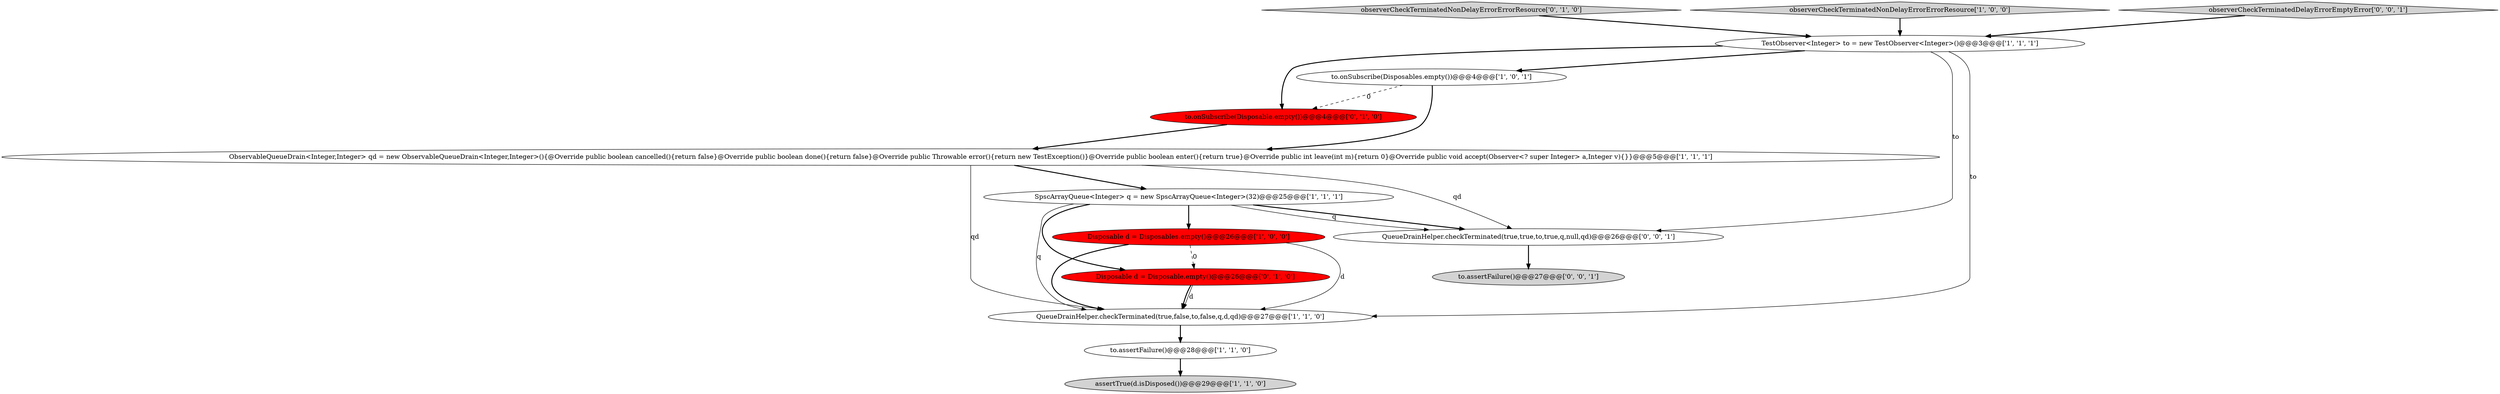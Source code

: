 digraph {
4 [style = filled, label = "TestObserver<Integer> to = new TestObserver<Integer>()@@@3@@@['1', '1', '1']", fillcolor = white, shape = ellipse image = "AAA0AAABBB1BBB"];
6 [style = filled, label = "to.assertFailure()@@@28@@@['1', '1', '0']", fillcolor = white, shape = ellipse image = "AAA0AAABBB1BBB"];
2 [style = filled, label = "to.onSubscribe(Disposables.empty())@@@4@@@['1', '0', '1']", fillcolor = white, shape = ellipse image = "AAA0AAABBB1BBB"];
8 [style = filled, label = "Disposable d = Disposables.empty()@@@26@@@['1', '0', '0']", fillcolor = red, shape = ellipse image = "AAA1AAABBB1BBB"];
12 [style = filled, label = "to.assertFailure()@@@27@@@['0', '0', '1']", fillcolor = lightgray, shape = ellipse image = "AAA0AAABBB3BBB"];
13 [style = filled, label = "QueueDrainHelper.checkTerminated(true,true,to,true,q,null,qd)@@@26@@@['0', '0', '1']", fillcolor = white, shape = ellipse image = "AAA0AAABBB3BBB"];
11 [style = filled, label = "observerCheckTerminatedNonDelayErrorErrorResource['0', '1', '0']", fillcolor = lightgray, shape = diamond image = "AAA0AAABBB2BBB"];
1 [style = filled, label = "SpscArrayQueue<Integer> q = new SpscArrayQueue<Integer>(32)@@@25@@@['1', '1', '1']", fillcolor = white, shape = ellipse image = "AAA0AAABBB1BBB"];
3 [style = filled, label = "observerCheckTerminatedNonDelayErrorErrorResource['1', '0', '0']", fillcolor = lightgray, shape = diamond image = "AAA0AAABBB1BBB"];
5 [style = filled, label = "assertTrue(d.isDisposed())@@@29@@@['1', '1', '0']", fillcolor = lightgray, shape = ellipse image = "AAA0AAABBB1BBB"];
14 [style = filled, label = "observerCheckTerminatedDelayErrorEmptyError['0', '0', '1']", fillcolor = lightgray, shape = diamond image = "AAA0AAABBB3BBB"];
9 [style = filled, label = "to.onSubscribe(Disposable.empty())@@@4@@@['0', '1', '0']", fillcolor = red, shape = ellipse image = "AAA1AAABBB2BBB"];
0 [style = filled, label = "ObservableQueueDrain<Integer,Integer> qd = new ObservableQueueDrain<Integer,Integer>(){@Override public boolean cancelled(){return false}@Override public boolean done(){return false}@Override public Throwable error(){return new TestException()}@Override public boolean enter(){return true}@Override public int leave(int m){return 0}@Override public void accept(Observer<? super Integer> a,Integer v){}}@@@5@@@['1', '1', '1']", fillcolor = white, shape = ellipse image = "AAA0AAABBB1BBB"];
7 [style = filled, label = "QueueDrainHelper.checkTerminated(true,false,to,false,q,d,qd)@@@27@@@['1', '1', '0']", fillcolor = white, shape = ellipse image = "AAA0AAABBB1BBB"];
10 [style = filled, label = "Disposable d = Disposable.empty()@@@26@@@['0', '1', '0']", fillcolor = red, shape = ellipse image = "AAA1AAABBB2BBB"];
4->9 [style = bold, label=""];
1->8 [style = bold, label=""];
8->10 [style = dashed, label="0"];
9->0 [style = bold, label=""];
11->4 [style = bold, label=""];
0->13 [style = solid, label="qd"];
4->2 [style = bold, label=""];
3->4 [style = bold, label=""];
10->7 [style = bold, label=""];
1->13 [style = bold, label=""];
4->13 [style = solid, label="to"];
8->7 [style = bold, label=""];
6->5 [style = bold, label=""];
2->0 [style = bold, label=""];
1->13 [style = solid, label="q"];
13->12 [style = bold, label=""];
10->7 [style = solid, label="d"];
2->9 [style = dashed, label="0"];
0->1 [style = bold, label=""];
7->6 [style = bold, label=""];
0->7 [style = solid, label="qd"];
1->10 [style = bold, label=""];
8->7 [style = solid, label="d"];
1->7 [style = solid, label="q"];
14->4 [style = bold, label=""];
4->7 [style = solid, label="to"];
}
